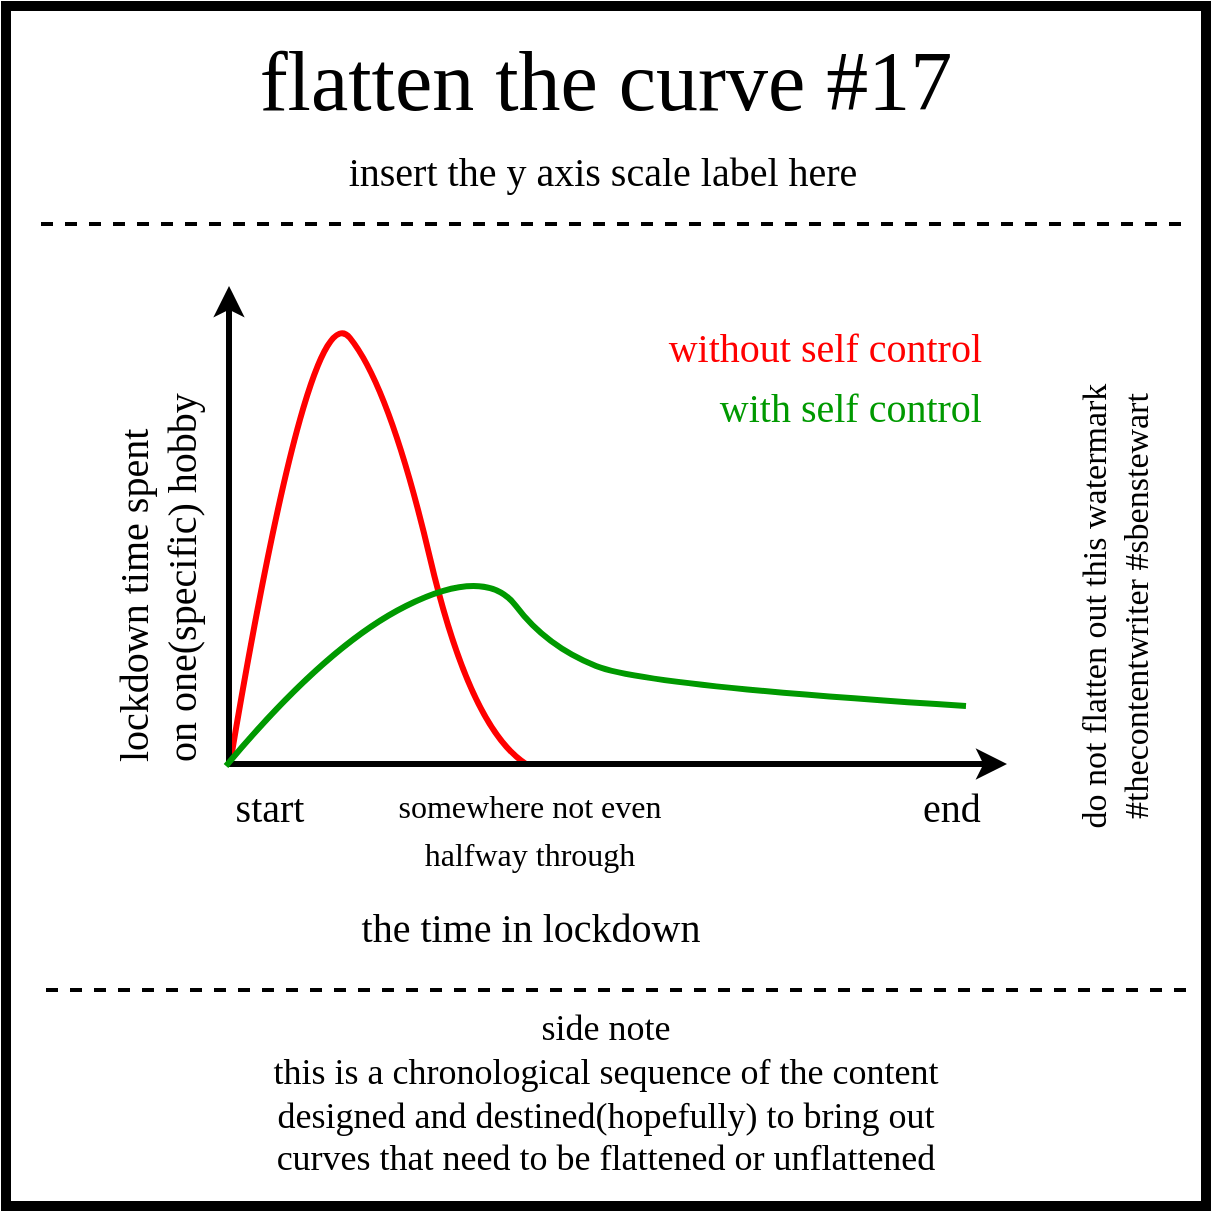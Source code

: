 <mxfile version="12.9.12" type="device"><diagram id="dX7Dphyso45SB9-RoEhv" name="Page-1"><mxGraphModel dx="742" dy="523" grid="1" gridSize="10" guides="1" tooltips="1" connect="1" arrows="1" fold="1" page="1" pageScale="1" pageWidth="827" pageHeight="1169" math="0" shadow="0"><root><mxCell id="0"/><mxCell id="1" parent="0"/><mxCell id="fDQIreuMYDqUIn-pE7Gs-1" value="" style="curved=1;endArrow=none;html=1;strokeWidth=3;endFill=0;strokeColor=#FF0000;" edge="1" parent="1"><mxGeometry width="50" height="50" relative="1" as="geometry"><mxPoint x="322" y="469" as="sourcePoint"/><mxPoint x="470" y="469" as="targetPoint"/><Array as="points"><mxPoint x="362" y="231"/><mxPoint x="402" y="281"/><mxPoint x="442" y="451"/></Array></mxGeometry></mxCell><mxCell id="nfxZPmU7g6QgWNAvG-ER-2" value="" style="whiteSpace=wrap;html=1;aspect=fixed;strokeWidth=5;fillColor=none;fontFamily=xkcd;" parent="1" vertex="1"><mxGeometry x="210" y="90" width="600" height="600" as="geometry"/></mxCell><mxCell id="8b6ggLF4gSHIukh4vJdm-18" value="&lt;font&gt;&lt;font style=&quot;font-size: 42px&quot;&gt;flatten the curve #17&lt;/font&gt;&lt;br&gt;&lt;/font&gt;" style="text;html=1;strokeColor=none;fillColor=none;align=center;verticalAlign=middle;whiteSpace=wrap;rounded=0;fontFamily=xkcd;" parent="1" vertex="1"><mxGeometry x="225" y="118" width="570" height="20" as="geometry"/></mxCell><mxCell id="8b6ggLF4gSHIukh4vJdm-24" value="&lt;font&gt;&lt;font style=&quot;font-size: 20px&quot;&gt;insert the y axis scale label here&lt;/font&gt;&lt;br&gt;&lt;/font&gt;" style="text;html=1;strokeColor=none;fillColor=none;align=center;verticalAlign=middle;whiteSpace=wrap;rounded=0;fontFamily=xkcd;" parent="1" vertex="1"><mxGeometry x="249.25" y="162" width="518.5" height="20" as="geometry"/></mxCell><mxCell id="8b6ggLF4gSHIukh4vJdm-30" value="" style="endArrow=none;dashed=1;html=1;strokeWidth=2;" parent="1" edge="1"><mxGeometry width="50" height="50" relative="1" as="geometry"><mxPoint x="797.5" y="199" as="sourcePoint"/><mxPoint x="222.5" y="199" as="targetPoint"/></mxGeometry></mxCell><mxCell id="k-dpR7HA_-HZ3Fbqk2lw-16" value="" style="endArrow=none;dashed=1;html=1;strokeWidth=2;" parent="1" edge="1"><mxGeometry width="50" height="50" relative="1" as="geometry"><mxPoint x="800" y="582" as="sourcePoint"/><mxPoint x="225" y="582" as="targetPoint"/></mxGeometry></mxCell><mxCell id="k-dpR7HA_-HZ3Fbqk2lw-17" value="&lt;font style=&quot;font-size: 18px&quot;&gt;&lt;span&gt;side note&lt;/span&gt;&lt;br&gt;this is a chronological sequence of the content&lt;br&gt;designed and destined(hopefully) to bring out&lt;br&gt;curves that need to be flattened or unflattened&lt;br&gt;&lt;/font&gt;" style="text;html=1;strokeColor=none;fillColor=none;align=center;verticalAlign=middle;whiteSpace=wrap;rounded=0;fontFamily=xkcd;" parent="1" vertex="1"><mxGeometry x="210" y="594" width="600" height="80" as="geometry"/></mxCell><mxCell id="euaHSMH8fYii958cPEId-22" style="edgeStyle=orthogonalEdgeStyle;rounded=0;orthogonalLoop=1;jettySize=auto;html=1;exitX=0.5;exitY=1;exitDx=0;exitDy=0;strokeWidth=2;" parent="1" edge="1"><mxGeometry relative="1" as="geometry"><mxPoint x="661" y="451" as="sourcePoint"/><mxPoint x="661" y="451" as="targetPoint"/></mxGeometry></mxCell><mxCell id="pKVuHFSoDqtFi99w7tCS-15" value="&lt;font style=&quot;font-size: 17px&quot;&gt;&lt;font style=&quot;font-size: 17px&quot;&gt;do not flatten out this watermark&lt;br&gt;&lt;/font&gt;#thecontentwriter #sbenstewart&lt;br&gt;&lt;/font&gt;" style="text;html=1;strokeColor=none;fillColor=none;align=center;verticalAlign=middle;whiteSpace=wrap;rounded=0;rotation=-90;fontFamily=xkcd;" parent="1" vertex="1"><mxGeometry x="605" y="380" width="320" height="20" as="geometry"/></mxCell><mxCell id="odyUgtSx1SayHA9AFXie-1" value="" style="endArrow=classic;html=1;strokeWidth=3;" parent="1" edge="1"><mxGeometry width="50" height="50" relative="1" as="geometry"><mxPoint x="321.5" y="470" as="sourcePoint"/><mxPoint x="321.5" y="230" as="targetPoint"/></mxGeometry></mxCell><mxCell id="odyUgtSx1SayHA9AFXie-2" value="" style="endArrow=classic;html=1;strokeWidth=3;" parent="1" edge="1"><mxGeometry width="50" height="50" relative="1" as="geometry"><mxPoint x="320.5" y="469" as="sourcePoint"/><mxPoint x="710.5" y="469" as="targetPoint"/></mxGeometry></mxCell><mxCell id="odyUgtSx1SayHA9AFXie-3" value="lockdown time spent &lt;br&gt;on one(specific) hobby" style="text;html=1;strokeColor=none;fillColor=none;align=left;verticalAlign=middle;whiteSpace=wrap;rounded=0;fontFamily=xkcd;rotation=-90;fontSize=20;" parent="1" vertex="1"><mxGeometry x="170" y="345" width="230" height="20" as="geometry"/></mxCell><mxCell id="odyUgtSx1SayHA9AFXie-14" value="&lt;font style=&quot;font-size: 20px&quot;&gt;the time in lockdown&lt;/font&gt;" style="text;html=1;strokeColor=none;fillColor=none;align=center;verticalAlign=middle;whiteSpace=wrap;rounded=0;fontFamily=xkcd;rotation=0;fontSize=20;" parent="1" vertex="1"><mxGeometry x="340" y="540" width="265" height="20" as="geometry"/></mxCell><mxCell id="fDQIreuMYDqUIn-pE7Gs-3" value="" style="curved=1;endArrow=none;html=1;strokeColor=#009900;strokeWidth=3;endFill=0;" edge="1" parent="1"><mxGeometry width="50" height="50" relative="1" as="geometry"><mxPoint x="320" y="470" as="sourcePoint"/><mxPoint x="690" y="440" as="targetPoint"/><Array as="points"><mxPoint x="370" y="410"/><mxPoint x="450" y="370"/><mxPoint x="480" y="410"/><mxPoint x="530" y="430"/></Array></mxGeometry></mxCell><mxCell id="fDQIreuMYDqUIn-pE7Gs-5" value="&lt;font style=&quot;font-size: 20px&quot; color=&quot;#ff0000&quot;&gt;without self control&lt;/font&gt;" style="text;html=1;strokeColor=none;fillColor=none;align=right;verticalAlign=middle;whiteSpace=wrap;rounded=0;fontFamily=xkcd;rotation=0;fontSize=20;" vertex="1" parent="1"><mxGeometry x="460" y="250" width="240" height="20" as="geometry"/></mxCell><mxCell id="fDQIreuMYDqUIn-pE7Gs-6" value="&lt;font style=&quot;font-size: 20px&quot; color=&quot;#009900&quot;&gt;with self control&lt;/font&gt;" style="text;html=1;strokeColor=none;fillColor=none;align=right;verticalAlign=middle;whiteSpace=wrap;rounded=0;fontFamily=xkcd;rotation=0;fontSize=20;" vertex="1" parent="1"><mxGeometry x="500" y="280" width="200" height="20" as="geometry"/></mxCell><mxCell id="fDQIreuMYDqUIn-pE7Gs-7" value="&lt;font style=&quot;font-size: 20px&quot;&gt;start&lt;/font&gt;" style="text;html=1;strokeColor=none;fillColor=none;align=center;verticalAlign=middle;whiteSpace=wrap;rounded=0;fontFamily=xkcd;rotation=0;fontSize=20;" vertex="1" parent="1"><mxGeometry x="300" y="480" width="84" height="20" as="geometry"/></mxCell><mxCell id="fDQIreuMYDqUIn-pE7Gs-8" value="&lt;font style=&quot;font-size: 20px&quot;&gt;end&lt;/font&gt;" style="text;html=1;strokeColor=none;fillColor=none;align=center;verticalAlign=middle;whiteSpace=wrap;rounded=0;fontFamily=xkcd;rotation=0;fontSize=20;" vertex="1" parent="1"><mxGeometry x="641" y="480" width="84" height="20" as="geometry"/></mxCell><mxCell id="fDQIreuMYDqUIn-pE7Gs-9" value="&lt;font style=&quot;font-size: 16px&quot;&gt;somewhere not even halfway through&lt;/font&gt;" style="text;html=1;strokeColor=none;fillColor=none;align=center;verticalAlign=middle;whiteSpace=wrap;rounded=0;fontFamily=xkcd;rotation=0;fontSize=20;" vertex="1" parent="1"><mxGeometry x="384" y="490" width="176" height="20" as="geometry"/></mxCell></root></mxGraphModel></diagram></mxfile>